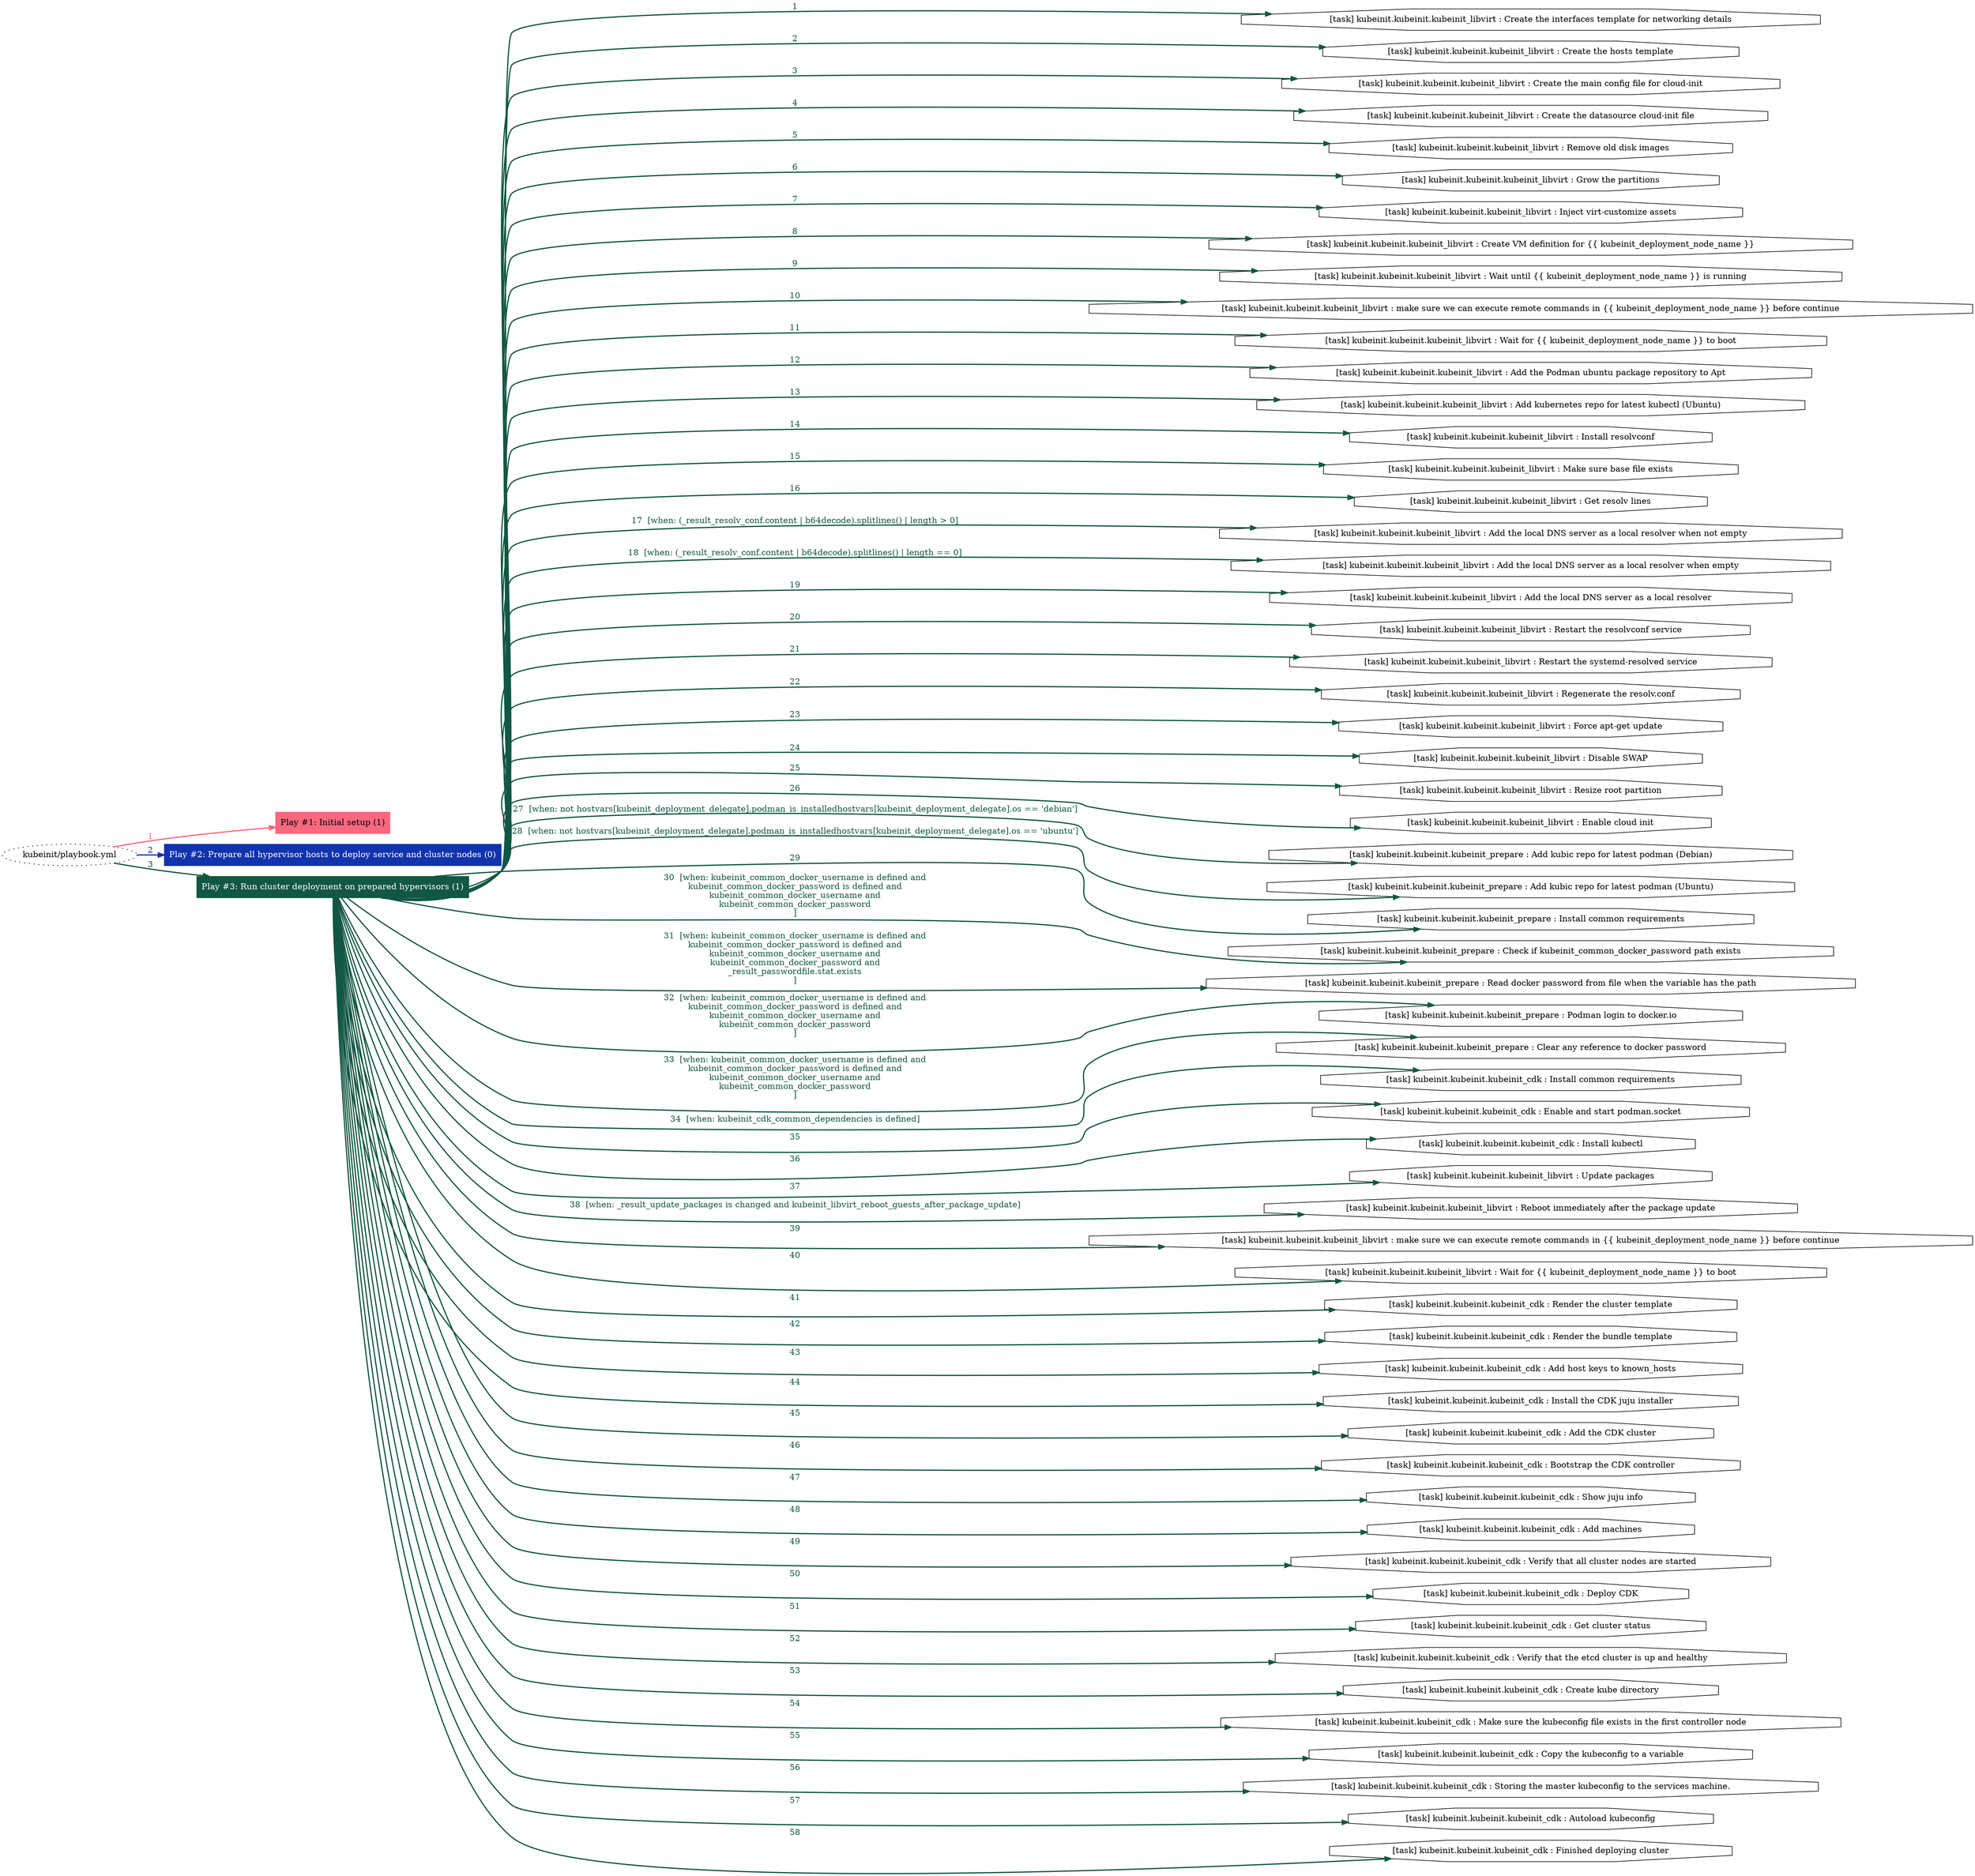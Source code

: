 digraph "kubeinit/playbook.yml "{
	graph [concentrate=true ordering=in rankdir=LR ratio=fill]
	edge [esep=5 sep=10]
	"kubeinit/playbook.yml" [id=root_node style=dotted]
	subgraph "Play #1: Initial setup (1) "{
		"Play #1: Initial setup (1)" [color="#f9687e" fontcolor="#000000" id="play_263a27f2-2a57-4635-97cf-c3bc9888a805" shape=box style=filled tooltip=localhost]
		"kubeinit/playbook.yml" -> "Play #1: Initial setup (1)" [label=1 color="#f9687e" fontcolor="#f9687e" id="edge_1df10392-b098-422b-a716-6f69b9307c91" style=bold]
	}
	subgraph "Play #2: Prepare all hypervisor hosts to deploy service and cluster nodes (0) "{
		"Play #2: Prepare all hypervisor hosts to deploy service and cluster nodes (0)" [color="#1233ae" fontcolor="#ffffff" id="play_b4173bda-f5a7-4628-a852-d71dffb2a6a2" shape=box style=filled tooltip=""]
		"kubeinit/playbook.yml" -> "Play #2: Prepare all hypervisor hosts to deploy service and cluster nodes (0)" [label=2 color="#1233ae" fontcolor="#1233ae" id="edge_aed48fb4-f94d-4a5a-b0ed-8f19c0f0a69a" style=bold]
	}
	subgraph "Play #3: Run cluster deployment on prepared hypervisors (1) "{
		"Play #3: Run cluster deployment on prepared hypervisors (1)" [color="#125743" fontcolor="#ffffff" id="play_05700fd5-7de4-4bbc-b3c1-9f5333dd22a4" shape=box style=filled tooltip=localhost]
		"kubeinit/playbook.yml" -> "Play #3: Run cluster deployment on prepared hypervisors (1)" [label=3 color="#125743" fontcolor="#125743" id="edge_03a5eae3-1ecc-4f56-979d-37a40a2ef609" style=bold]
		"task_5368bb20-3273-4ec0-8fce-f0cc4153be2f" [label="[task] kubeinit.kubeinit.kubeinit_libvirt : Create the interfaces template for networking details" id="task_5368bb20-3273-4ec0-8fce-f0cc4153be2f" shape=octagon tooltip="[task] kubeinit.kubeinit.kubeinit_libvirt : Create the interfaces template for networking details"]
		"Play #3: Run cluster deployment on prepared hypervisors (1)" -> "task_5368bb20-3273-4ec0-8fce-f0cc4153be2f" [label=1 color="#125743" fontcolor="#125743" id="edge_a05a6a3c-509a-478a-90a4-03492a25e0b4" style=bold]
		"task_16e77561-0a76-4769-88e4-b47a72bfd420" [label="[task] kubeinit.kubeinit.kubeinit_libvirt : Create the hosts template" id="task_16e77561-0a76-4769-88e4-b47a72bfd420" shape=octagon tooltip="[task] kubeinit.kubeinit.kubeinit_libvirt : Create the hosts template"]
		"Play #3: Run cluster deployment on prepared hypervisors (1)" -> "task_16e77561-0a76-4769-88e4-b47a72bfd420" [label=2 color="#125743" fontcolor="#125743" id="edge_240ed1c1-4f40-4308-bddf-60d798c477ec" style=bold]
		"task_6aed5950-481a-4f5c-97a7-de6c144cb5e7" [label="[task] kubeinit.kubeinit.kubeinit_libvirt : Create the main config file for cloud-init" id="task_6aed5950-481a-4f5c-97a7-de6c144cb5e7" shape=octagon tooltip="[task] kubeinit.kubeinit.kubeinit_libvirt : Create the main config file for cloud-init"]
		"Play #3: Run cluster deployment on prepared hypervisors (1)" -> "task_6aed5950-481a-4f5c-97a7-de6c144cb5e7" [label=3 color="#125743" fontcolor="#125743" id="edge_9d0354c3-0193-4e15-8549-c16c1d9a1eb5" style=bold]
		"task_ac0e5b4c-6fe9-4520-94ed-7c04ad487d82" [label="[task] kubeinit.kubeinit.kubeinit_libvirt : Create the datasource cloud-init file" id="task_ac0e5b4c-6fe9-4520-94ed-7c04ad487d82" shape=octagon tooltip="[task] kubeinit.kubeinit.kubeinit_libvirt : Create the datasource cloud-init file"]
		"Play #3: Run cluster deployment on prepared hypervisors (1)" -> "task_ac0e5b4c-6fe9-4520-94ed-7c04ad487d82" [label=4 color="#125743" fontcolor="#125743" id="edge_368f5edb-9056-40e6-b9f6-c70fe4702143" style=bold]
		"task_075564a0-cd5f-42c4-a706-06f0b9f24056" [label="[task] kubeinit.kubeinit.kubeinit_libvirt : Remove old disk images" id="task_075564a0-cd5f-42c4-a706-06f0b9f24056" shape=octagon tooltip="[task] kubeinit.kubeinit.kubeinit_libvirt : Remove old disk images"]
		"Play #3: Run cluster deployment on prepared hypervisors (1)" -> "task_075564a0-cd5f-42c4-a706-06f0b9f24056" [label=5 color="#125743" fontcolor="#125743" id="edge_0c55f022-1495-4901-a05b-46df6a4a5da5" style=bold]
		"task_f0fcb46c-c1a3-4ce6-a422-1caa875716b1" [label="[task] kubeinit.kubeinit.kubeinit_libvirt : Grow the partitions" id="task_f0fcb46c-c1a3-4ce6-a422-1caa875716b1" shape=octagon tooltip="[task] kubeinit.kubeinit.kubeinit_libvirt : Grow the partitions"]
		"Play #3: Run cluster deployment on prepared hypervisors (1)" -> "task_f0fcb46c-c1a3-4ce6-a422-1caa875716b1" [label=6 color="#125743" fontcolor="#125743" id="edge_47160f41-7d8f-4979-b7f3-2682acae470c" style=bold]
		"task_47152d13-4301-4447-ad5e-d70aa053b195" [label="[task] kubeinit.kubeinit.kubeinit_libvirt : Inject virt-customize assets" id="task_47152d13-4301-4447-ad5e-d70aa053b195" shape=octagon tooltip="[task] kubeinit.kubeinit.kubeinit_libvirt : Inject virt-customize assets"]
		"Play #3: Run cluster deployment on prepared hypervisors (1)" -> "task_47152d13-4301-4447-ad5e-d70aa053b195" [label=7 color="#125743" fontcolor="#125743" id="edge_217ee7a9-bc57-4298-aad5-d21ae12863da" style=bold]
		"task_15cba4eb-8231-411f-bd8c-b57745320cb1" [label="[task] kubeinit.kubeinit.kubeinit_libvirt : Create VM definition for {{ kubeinit_deployment_node_name }}" id="task_15cba4eb-8231-411f-bd8c-b57745320cb1" shape=octagon tooltip="[task] kubeinit.kubeinit.kubeinit_libvirt : Create VM definition for {{ kubeinit_deployment_node_name }}"]
		"Play #3: Run cluster deployment on prepared hypervisors (1)" -> "task_15cba4eb-8231-411f-bd8c-b57745320cb1" [label=8 color="#125743" fontcolor="#125743" id="edge_6e599638-e004-4864-acce-f71785b55c7c" style=bold]
		"task_254f25c4-2ab6-4dc9-842f-ef2d770994f6" [label="[task] kubeinit.kubeinit.kubeinit_libvirt : Wait until {{ kubeinit_deployment_node_name }} is running" id="task_254f25c4-2ab6-4dc9-842f-ef2d770994f6" shape=octagon tooltip="[task] kubeinit.kubeinit.kubeinit_libvirt : Wait until {{ kubeinit_deployment_node_name }} is running"]
		"Play #3: Run cluster deployment on prepared hypervisors (1)" -> "task_254f25c4-2ab6-4dc9-842f-ef2d770994f6" [label=9 color="#125743" fontcolor="#125743" id="edge_87d059ff-bad9-42b5-ba30-ae08f4cdae0d" style=bold]
		"task_1521ff54-6f1c-44c7-bdee-00995197d527" [label="[task] kubeinit.kubeinit.kubeinit_libvirt : make sure we can execute remote commands in {{ kubeinit_deployment_node_name }} before continue" id="task_1521ff54-6f1c-44c7-bdee-00995197d527" shape=octagon tooltip="[task] kubeinit.kubeinit.kubeinit_libvirt : make sure we can execute remote commands in {{ kubeinit_deployment_node_name }} before continue"]
		"Play #3: Run cluster deployment on prepared hypervisors (1)" -> "task_1521ff54-6f1c-44c7-bdee-00995197d527" [label=10 color="#125743" fontcolor="#125743" id="edge_a2fb7e6b-fa29-4d71-baf1-2366aacaea76" style=bold]
		"task_d867d00f-0573-424d-b838-fe2f45594c43" [label="[task] kubeinit.kubeinit.kubeinit_libvirt : Wait for {{ kubeinit_deployment_node_name }} to boot" id="task_d867d00f-0573-424d-b838-fe2f45594c43" shape=octagon tooltip="[task] kubeinit.kubeinit.kubeinit_libvirt : Wait for {{ kubeinit_deployment_node_name }} to boot"]
		"Play #3: Run cluster deployment on prepared hypervisors (1)" -> "task_d867d00f-0573-424d-b838-fe2f45594c43" [label=11 color="#125743" fontcolor="#125743" id="edge_84eb3c8d-ae13-459e-98f8-626cd1fba061" style=bold]
		"task_c4a69200-b78c-45fc-8dc3-7a4e809d3e5e" [label="[task] kubeinit.kubeinit.kubeinit_libvirt : Add the Podman ubuntu package repository to Apt" id="task_c4a69200-b78c-45fc-8dc3-7a4e809d3e5e" shape=octagon tooltip="[task] kubeinit.kubeinit.kubeinit_libvirt : Add the Podman ubuntu package repository to Apt"]
		"Play #3: Run cluster deployment on prepared hypervisors (1)" -> "task_c4a69200-b78c-45fc-8dc3-7a4e809d3e5e" [label=12 color="#125743" fontcolor="#125743" id="edge_f3eab94c-7a81-4bc0-99e1-6f17143ea8cb" style=bold]
		"task_8cd27848-567f-4014-9158-918ef9367ef6" [label="[task] kubeinit.kubeinit.kubeinit_libvirt : Add kubernetes repo for latest kubectl (Ubuntu)" id="task_8cd27848-567f-4014-9158-918ef9367ef6" shape=octagon tooltip="[task] kubeinit.kubeinit.kubeinit_libvirt : Add kubernetes repo for latest kubectl (Ubuntu)"]
		"Play #3: Run cluster deployment on prepared hypervisors (1)" -> "task_8cd27848-567f-4014-9158-918ef9367ef6" [label=13 color="#125743" fontcolor="#125743" id="edge_512afcbe-74dc-467d-b998-3aaddd265716" style=bold]
		"task_10f4db08-4268-4c09-b099-958dcc675b3e" [label="[task] kubeinit.kubeinit.kubeinit_libvirt : Install resolvconf" id="task_10f4db08-4268-4c09-b099-958dcc675b3e" shape=octagon tooltip="[task] kubeinit.kubeinit.kubeinit_libvirt : Install resolvconf"]
		"Play #3: Run cluster deployment on prepared hypervisors (1)" -> "task_10f4db08-4268-4c09-b099-958dcc675b3e" [label=14 color="#125743" fontcolor="#125743" id="edge_ebd13f34-c521-41be-a745-b1f7bf7614ba" style=bold]
		"task_23fc520a-7d42-4f8a-881a-39431cbdd848" [label="[task] kubeinit.kubeinit.kubeinit_libvirt : Make sure base file exists" id="task_23fc520a-7d42-4f8a-881a-39431cbdd848" shape=octagon tooltip="[task] kubeinit.kubeinit.kubeinit_libvirt : Make sure base file exists"]
		"Play #3: Run cluster deployment on prepared hypervisors (1)" -> "task_23fc520a-7d42-4f8a-881a-39431cbdd848" [label=15 color="#125743" fontcolor="#125743" id="edge_ebe7adec-f6a4-4b9b-972e-ada21d7fddeb" style=bold]
		"task_b5638d13-4348-4030-b4ae-977e5a2bc2aa" [label="[task] kubeinit.kubeinit.kubeinit_libvirt : Get resolv lines" id="task_b5638d13-4348-4030-b4ae-977e5a2bc2aa" shape=octagon tooltip="[task] kubeinit.kubeinit.kubeinit_libvirt : Get resolv lines"]
		"Play #3: Run cluster deployment on prepared hypervisors (1)" -> "task_b5638d13-4348-4030-b4ae-977e5a2bc2aa" [label=16 color="#125743" fontcolor="#125743" id="edge_0a059240-c3b3-4f9b-b79c-962766c5386a" style=bold]
		"task_85e84433-db87-4258-95f2-e53d715a899d" [label="[task] kubeinit.kubeinit.kubeinit_libvirt : Add the local DNS server as a local resolver when not empty" id="task_85e84433-db87-4258-95f2-e53d715a899d" shape=octagon tooltip="[task] kubeinit.kubeinit.kubeinit_libvirt : Add the local DNS server as a local resolver when not empty"]
		"Play #3: Run cluster deployment on prepared hypervisors (1)" -> "task_85e84433-db87-4258-95f2-e53d715a899d" [label="17  [when: (_result_resolv_conf.content | b64decode).splitlines() | length > 0]" color="#125743" fontcolor="#125743" id="edge_ccfe28af-edb1-4bd4-8c20-e27f674ab70c" style=bold]
		"task_0e97eca6-f1f6-4fcb-854c-815ee0c8e75b" [label="[task] kubeinit.kubeinit.kubeinit_libvirt : Add the local DNS server as a local resolver when empty" id="task_0e97eca6-f1f6-4fcb-854c-815ee0c8e75b" shape=octagon tooltip="[task] kubeinit.kubeinit.kubeinit_libvirt : Add the local DNS server as a local resolver when empty"]
		"Play #3: Run cluster deployment on prepared hypervisors (1)" -> "task_0e97eca6-f1f6-4fcb-854c-815ee0c8e75b" [label="18  [when: (_result_resolv_conf.content | b64decode).splitlines() | length == 0]" color="#125743" fontcolor="#125743" id="edge_f6001f56-fb5b-46a1-92b0-e8d9f7d2ec82" style=bold]
		"task_1bde3c21-95c7-49ed-8c48-09f01d0c30e6" [label="[task] kubeinit.kubeinit.kubeinit_libvirt : Add the local DNS server as a local resolver" id="task_1bde3c21-95c7-49ed-8c48-09f01d0c30e6" shape=octagon tooltip="[task] kubeinit.kubeinit.kubeinit_libvirt : Add the local DNS server as a local resolver"]
		"Play #3: Run cluster deployment on prepared hypervisors (1)" -> "task_1bde3c21-95c7-49ed-8c48-09f01d0c30e6" [label=19 color="#125743" fontcolor="#125743" id="edge_bb96942f-b13e-49bd-8de6-c37f1bccdbb4" style=bold]
		"task_3eae6eb9-1c0e-47a8-bc6e-071a22415753" [label="[task] kubeinit.kubeinit.kubeinit_libvirt : Restart the resolvconf service" id="task_3eae6eb9-1c0e-47a8-bc6e-071a22415753" shape=octagon tooltip="[task] kubeinit.kubeinit.kubeinit_libvirt : Restart the resolvconf service"]
		"Play #3: Run cluster deployment on prepared hypervisors (1)" -> "task_3eae6eb9-1c0e-47a8-bc6e-071a22415753" [label=20 color="#125743" fontcolor="#125743" id="edge_c37c8ff1-f0a4-4d46-94cd-037b1cd2822a" style=bold]
		"task_ec8ad495-26d9-4a9f-8ec5-f5315eede6f2" [label="[task] kubeinit.kubeinit.kubeinit_libvirt : Restart the systemd-resolved service" id="task_ec8ad495-26d9-4a9f-8ec5-f5315eede6f2" shape=octagon tooltip="[task] kubeinit.kubeinit.kubeinit_libvirt : Restart the systemd-resolved service"]
		"Play #3: Run cluster deployment on prepared hypervisors (1)" -> "task_ec8ad495-26d9-4a9f-8ec5-f5315eede6f2" [label=21 color="#125743" fontcolor="#125743" id="edge_dbe7592b-d55f-4274-8c60-4054b05b6093" style=bold]
		"task_41cb500e-b0a4-4e06-94ca-25bb0999dad5" [label="[task] kubeinit.kubeinit.kubeinit_libvirt : Regenerate the resolv.conf" id="task_41cb500e-b0a4-4e06-94ca-25bb0999dad5" shape=octagon tooltip="[task] kubeinit.kubeinit.kubeinit_libvirt : Regenerate the resolv.conf"]
		"Play #3: Run cluster deployment on prepared hypervisors (1)" -> "task_41cb500e-b0a4-4e06-94ca-25bb0999dad5" [label=22 color="#125743" fontcolor="#125743" id="edge_94bcd6fe-cfeb-4834-9c22-4ad2fa3cfaf8" style=bold]
		"task_877a6fb5-7155-466e-918e-11bcbabadc11" [label="[task] kubeinit.kubeinit.kubeinit_libvirt : Force apt-get update" id="task_877a6fb5-7155-466e-918e-11bcbabadc11" shape=octagon tooltip="[task] kubeinit.kubeinit.kubeinit_libvirt : Force apt-get update"]
		"Play #3: Run cluster deployment on prepared hypervisors (1)" -> "task_877a6fb5-7155-466e-918e-11bcbabadc11" [label=23 color="#125743" fontcolor="#125743" id="edge_48527634-e0da-49d6-9143-361ee88f59a8" style=bold]
		"task_7d714c5d-ddf6-4172-833a-5244052eb7c5" [label="[task] kubeinit.kubeinit.kubeinit_libvirt : Disable SWAP" id="task_7d714c5d-ddf6-4172-833a-5244052eb7c5" shape=octagon tooltip="[task] kubeinit.kubeinit.kubeinit_libvirt : Disable SWAP"]
		"Play #3: Run cluster deployment on prepared hypervisors (1)" -> "task_7d714c5d-ddf6-4172-833a-5244052eb7c5" [label=24 color="#125743" fontcolor="#125743" id="edge_ec81b798-f83d-4825-93b5-044d9310cfb9" style=bold]
		"task_83d7de72-df99-43be-9869-bd61d18732c6" [label="[task] kubeinit.kubeinit.kubeinit_libvirt : Resize root partition" id="task_83d7de72-df99-43be-9869-bd61d18732c6" shape=octagon tooltip="[task] kubeinit.kubeinit.kubeinit_libvirt : Resize root partition"]
		"Play #3: Run cluster deployment on prepared hypervisors (1)" -> "task_83d7de72-df99-43be-9869-bd61d18732c6" [label=25 color="#125743" fontcolor="#125743" id="edge_864367b1-3c28-4e77-960e-4f17b69be5b2" style=bold]
		"task_927dbecd-fbb7-426e-b205-ba1d6de9ae19" [label="[task] kubeinit.kubeinit.kubeinit_libvirt : Enable cloud init" id="task_927dbecd-fbb7-426e-b205-ba1d6de9ae19" shape=octagon tooltip="[task] kubeinit.kubeinit.kubeinit_libvirt : Enable cloud init"]
		"Play #3: Run cluster deployment on prepared hypervisors (1)" -> "task_927dbecd-fbb7-426e-b205-ba1d6de9ae19" [label=26 color="#125743" fontcolor="#125743" id="edge_b845590c-edc3-42c5-8d8d-cc5fbf5dd7d2" style=bold]
		"task_8b7a3f59-0bed-4ddf-b587-f97e6a839ded" [label="[task] kubeinit.kubeinit.kubeinit_prepare : Add kubic repo for latest podman (Debian)" id="task_8b7a3f59-0bed-4ddf-b587-f97e6a839ded" shape=octagon tooltip="[task] kubeinit.kubeinit.kubeinit_prepare : Add kubic repo for latest podman (Debian)"]
		"Play #3: Run cluster deployment on prepared hypervisors (1)" -> "task_8b7a3f59-0bed-4ddf-b587-f97e6a839ded" [label="27  [when: not hostvars[kubeinit_deployment_delegate].podman_is_installedhostvars[kubeinit_deployment_delegate].os == 'debian']" color="#125743" fontcolor="#125743" id="edge_adbcad4b-6979-4b5a-87b4-3bcd06ae735e" style=bold]
		"task_b4d51fda-8ae8-4f8e-be9a-5ee2e37be9a9" [label="[task] kubeinit.kubeinit.kubeinit_prepare : Add kubic repo for latest podman (Ubuntu)" id="task_b4d51fda-8ae8-4f8e-be9a-5ee2e37be9a9" shape=octagon tooltip="[task] kubeinit.kubeinit.kubeinit_prepare : Add kubic repo for latest podman (Ubuntu)"]
		"Play #3: Run cluster deployment on prepared hypervisors (1)" -> "task_b4d51fda-8ae8-4f8e-be9a-5ee2e37be9a9" [label="28  [when: not hostvars[kubeinit_deployment_delegate].podman_is_installedhostvars[kubeinit_deployment_delegate].os == 'ubuntu']" color="#125743" fontcolor="#125743" id="edge_2fe1e53b-3372-4d70-8b6f-ddec84c55055" style=bold]
		"task_8d46f1d4-d3d5-46e9-81a3-f8fc3f763f6e" [label="[task] kubeinit.kubeinit.kubeinit_prepare : Install common requirements" id="task_8d46f1d4-d3d5-46e9-81a3-f8fc3f763f6e" shape=octagon tooltip="[task] kubeinit.kubeinit.kubeinit_prepare : Install common requirements"]
		"Play #3: Run cluster deployment on prepared hypervisors (1)" -> "task_8d46f1d4-d3d5-46e9-81a3-f8fc3f763f6e" [label=29 color="#125743" fontcolor="#125743" id="edge_f15326fb-7381-4806-a822-ae3195d6f5e5" style=bold]
		"task_c2daf311-a5f9-4aa8-9315-719d530af0bb" [label="[task] kubeinit.kubeinit.kubeinit_prepare : Check if kubeinit_common_docker_password path exists" id="task_c2daf311-a5f9-4aa8-9315-719d530af0bb" shape=octagon tooltip="[task] kubeinit.kubeinit.kubeinit_prepare : Check if kubeinit_common_docker_password path exists"]
		"Play #3: Run cluster deployment on prepared hypervisors (1)" -> "task_c2daf311-a5f9-4aa8-9315-719d530af0bb" [label="30  [when: kubeinit_common_docker_username is defined and
kubeinit_common_docker_password is defined and
kubeinit_common_docker_username and
kubeinit_common_docker_password
]" color="#125743" fontcolor="#125743" id="edge_debbc524-733b-4cf2-89a2-bd0851cee3fe" style=bold]
		"task_5ffafe9f-36c6-4b7d-b17c-861d6667802a" [label="[task] kubeinit.kubeinit.kubeinit_prepare : Read docker password from file when the variable has the path" id="task_5ffafe9f-36c6-4b7d-b17c-861d6667802a" shape=octagon tooltip="[task] kubeinit.kubeinit.kubeinit_prepare : Read docker password from file when the variable has the path"]
		"Play #3: Run cluster deployment on prepared hypervisors (1)" -> "task_5ffafe9f-36c6-4b7d-b17c-861d6667802a" [label="31  [when: kubeinit_common_docker_username is defined and
kubeinit_common_docker_password is defined and
kubeinit_common_docker_username and
kubeinit_common_docker_password and
_result_passwordfile.stat.exists
]" color="#125743" fontcolor="#125743" id="edge_366fafcf-6798-4c63-9208-24a153b5ed96" style=bold]
		"task_37adc26e-39c5-4aa8-a997-a477042c9714" [label="[task] kubeinit.kubeinit.kubeinit_prepare : Podman login to docker.io" id="task_37adc26e-39c5-4aa8-a997-a477042c9714" shape=octagon tooltip="[task] kubeinit.kubeinit.kubeinit_prepare : Podman login to docker.io"]
		"Play #3: Run cluster deployment on prepared hypervisors (1)" -> "task_37adc26e-39c5-4aa8-a997-a477042c9714" [label="32  [when: kubeinit_common_docker_username is defined and
kubeinit_common_docker_password is defined and
kubeinit_common_docker_username and
kubeinit_common_docker_password
]" color="#125743" fontcolor="#125743" id="edge_0bf777e9-ba12-4539-afb0-fdfff39b3c40" style=bold]
		"task_c8428120-519f-4b84-a6c0-fe939db08914" [label="[task] kubeinit.kubeinit.kubeinit_prepare : Clear any reference to docker password" id="task_c8428120-519f-4b84-a6c0-fe939db08914" shape=octagon tooltip="[task] kubeinit.kubeinit.kubeinit_prepare : Clear any reference to docker password"]
		"Play #3: Run cluster deployment on prepared hypervisors (1)" -> "task_c8428120-519f-4b84-a6c0-fe939db08914" [label="33  [when: kubeinit_common_docker_username is defined and
kubeinit_common_docker_password is defined and
kubeinit_common_docker_username and
kubeinit_common_docker_password
]" color="#125743" fontcolor="#125743" id="edge_2a88327c-d767-42fe-ac6c-9772e7f1ad71" style=bold]
		"task_97bf78ad-5125-4b6a-8a20-dd6bf34641b7" [label="[task] kubeinit.kubeinit.kubeinit_cdk : Install common requirements" id="task_97bf78ad-5125-4b6a-8a20-dd6bf34641b7" shape=octagon tooltip="[task] kubeinit.kubeinit.kubeinit_cdk : Install common requirements"]
		"Play #3: Run cluster deployment on prepared hypervisors (1)" -> "task_97bf78ad-5125-4b6a-8a20-dd6bf34641b7" [label="34  [when: kubeinit_cdk_common_dependencies is defined]" color="#125743" fontcolor="#125743" id="edge_ef6242d9-e67c-4b8f-8127-dc8e40ac4c96" style=bold]
		"task_efad5b22-e30e-4416-8990-2bc6efd4c9f2" [label="[task] kubeinit.kubeinit.kubeinit_cdk : Enable and start podman.socket" id="task_efad5b22-e30e-4416-8990-2bc6efd4c9f2" shape=octagon tooltip="[task] kubeinit.kubeinit.kubeinit_cdk : Enable and start podman.socket"]
		"Play #3: Run cluster deployment on prepared hypervisors (1)" -> "task_efad5b22-e30e-4416-8990-2bc6efd4c9f2" [label=35 color="#125743" fontcolor="#125743" id="edge_246ef512-60f8-410d-9109-f8627e0068c4" style=bold]
		"task_70806983-4790-4886-8b80-86809e64fe47" [label="[task] kubeinit.kubeinit.kubeinit_cdk : Install kubectl" id="task_70806983-4790-4886-8b80-86809e64fe47" shape=octagon tooltip="[task] kubeinit.kubeinit.kubeinit_cdk : Install kubectl"]
		"Play #3: Run cluster deployment on prepared hypervisors (1)" -> "task_70806983-4790-4886-8b80-86809e64fe47" [label=36 color="#125743" fontcolor="#125743" id="edge_62e91570-e2de-43f5-ac83-9b59851a063d" style=bold]
		"task_e862e375-9918-4fc5-981f-bb69f4757291" [label="[task] kubeinit.kubeinit.kubeinit_libvirt : Update packages" id="task_e862e375-9918-4fc5-981f-bb69f4757291" shape=octagon tooltip="[task] kubeinit.kubeinit.kubeinit_libvirt : Update packages"]
		"Play #3: Run cluster deployment on prepared hypervisors (1)" -> "task_e862e375-9918-4fc5-981f-bb69f4757291" [label=37 color="#125743" fontcolor="#125743" id="edge_ebc3c668-4e5b-4604-b6f1-475c66342120" style=bold]
		"task_fd54fc43-2012-449e-a7d0-0ccc8b2ba8e5" [label="[task] kubeinit.kubeinit.kubeinit_libvirt : Reboot immediately after the package update" id="task_fd54fc43-2012-449e-a7d0-0ccc8b2ba8e5" shape=octagon tooltip="[task] kubeinit.kubeinit.kubeinit_libvirt : Reboot immediately after the package update"]
		"Play #3: Run cluster deployment on prepared hypervisors (1)" -> "task_fd54fc43-2012-449e-a7d0-0ccc8b2ba8e5" [label="38  [when: _result_update_packages is changed and kubeinit_libvirt_reboot_guests_after_package_update]" color="#125743" fontcolor="#125743" id="edge_1f834c40-fd2e-4b04-92aa-4a8df0e69da3" style=bold]
		"task_f0d49474-1bb5-404e-a0eb-db5ac6728496" [label="[task] kubeinit.kubeinit.kubeinit_libvirt : make sure we can execute remote commands in {{ kubeinit_deployment_node_name }} before continue" id="task_f0d49474-1bb5-404e-a0eb-db5ac6728496" shape=octagon tooltip="[task] kubeinit.kubeinit.kubeinit_libvirt : make sure we can execute remote commands in {{ kubeinit_deployment_node_name }} before continue"]
		"Play #3: Run cluster deployment on prepared hypervisors (1)" -> "task_f0d49474-1bb5-404e-a0eb-db5ac6728496" [label=39 color="#125743" fontcolor="#125743" id="edge_1d1bf927-dc07-468f-b386-dda9a1c71583" style=bold]
		"task_695f0038-cc21-49ec-9276-9f2cf6c9bc28" [label="[task] kubeinit.kubeinit.kubeinit_libvirt : Wait for {{ kubeinit_deployment_node_name }} to boot" id="task_695f0038-cc21-49ec-9276-9f2cf6c9bc28" shape=octagon tooltip="[task] kubeinit.kubeinit.kubeinit_libvirt : Wait for {{ kubeinit_deployment_node_name }} to boot"]
		"Play #3: Run cluster deployment on prepared hypervisors (1)" -> "task_695f0038-cc21-49ec-9276-9f2cf6c9bc28" [label=40 color="#125743" fontcolor="#125743" id="edge_0203063a-9e75-4a79-9931-0dc59018f95d" style=bold]
		"task_7d27de19-a990-4281-978a-1b676068eac7" [label="[task] kubeinit.kubeinit.kubeinit_cdk : Render the cluster template" id="task_7d27de19-a990-4281-978a-1b676068eac7" shape=octagon tooltip="[task] kubeinit.kubeinit.kubeinit_cdk : Render the cluster template"]
		"Play #3: Run cluster deployment on prepared hypervisors (1)" -> "task_7d27de19-a990-4281-978a-1b676068eac7" [label=41 color="#125743" fontcolor="#125743" id="edge_f998373e-56bc-4375-8c8f-15c604e97b3c" style=bold]
		"task_2a94fbcc-615a-4a0f-ab7d-e0e12c5da959" [label="[task] kubeinit.kubeinit.kubeinit_cdk : Render the bundle template" id="task_2a94fbcc-615a-4a0f-ab7d-e0e12c5da959" shape=octagon tooltip="[task] kubeinit.kubeinit.kubeinit_cdk : Render the bundle template"]
		"Play #3: Run cluster deployment on prepared hypervisors (1)" -> "task_2a94fbcc-615a-4a0f-ab7d-e0e12c5da959" [label=42 color="#125743" fontcolor="#125743" id="edge_0f8fd55a-902f-4431-86f4-54a53b572aa3" style=bold]
		"task_c5bb759f-664f-4128-9d84-9c64a92c0ddc" [label="[task] kubeinit.kubeinit.kubeinit_cdk : Add host keys to known_hosts" id="task_c5bb759f-664f-4128-9d84-9c64a92c0ddc" shape=octagon tooltip="[task] kubeinit.kubeinit.kubeinit_cdk : Add host keys to known_hosts"]
		"Play #3: Run cluster deployment on prepared hypervisors (1)" -> "task_c5bb759f-664f-4128-9d84-9c64a92c0ddc" [label=43 color="#125743" fontcolor="#125743" id="edge_27ab5346-6da9-4c2f-90cd-1a17bd0f9f13" style=bold]
		"task_b24d0209-a55f-44e2-ba24-1659552783a1" [label="[task] kubeinit.kubeinit.kubeinit_cdk : Install the CDK juju installer" id="task_b24d0209-a55f-44e2-ba24-1659552783a1" shape=octagon tooltip="[task] kubeinit.kubeinit.kubeinit_cdk : Install the CDK juju installer"]
		"Play #3: Run cluster deployment on prepared hypervisors (1)" -> "task_b24d0209-a55f-44e2-ba24-1659552783a1" [label=44 color="#125743" fontcolor="#125743" id="edge_f64ba471-7f16-4e22-a3f0-14e764c408c6" style=bold]
		"task_e0ae8592-4bf3-4314-bc68-ddcada747c66" [label="[task] kubeinit.kubeinit.kubeinit_cdk : Add the CDK cluster" id="task_e0ae8592-4bf3-4314-bc68-ddcada747c66" shape=octagon tooltip="[task] kubeinit.kubeinit.kubeinit_cdk : Add the CDK cluster"]
		"Play #3: Run cluster deployment on prepared hypervisors (1)" -> "task_e0ae8592-4bf3-4314-bc68-ddcada747c66" [label=45 color="#125743" fontcolor="#125743" id="edge_eaa10e0f-5901-4f5d-a016-cf2abf668c58" style=bold]
		"task_9806c1ea-7245-4b38-b8c0-c74bfe6fb754" [label="[task] kubeinit.kubeinit.kubeinit_cdk : Bootstrap the CDK controller" id="task_9806c1ea-7245-4b38-b8c0-c74bfe6fb754" shape=octagon tooltip="[task] kubeinit.kubeinit.kubeinit_cdk : Bootstrap the CDK controller"]
		"Play #3: Run cluster deployment on prepared hypervisors (1)" -> "task_9806c1ea-7245-4b38-b8c0-c74bfe6fb754" [label=46 color="#125743" fontcolor="#125743" id="edge_0a1d5dc6-d8d2-4ec2-a10f-3c99f453306a" style=bold]
		"task_fef14203-0c63-4e06-be07-715df025f06d" [label="[task] kubeinit.kubeinit.kubeinit_cdk : Show juju info" id="task_fef14203-0c63-4e06-be07-715df025f06d" shape=octagon tooltip="[task] kubeinit.kubeinit.kubeinit_cdk : Show juju info"]
		"Play #3: Run cluster deployment on prepared hypervisors (1)" -> "task_fef14203-0c63-4e06-be07-715df025f06d" [label=47 color="#125743" fontcolor="#125743" id="edge_0220a124-e0d8-4152-8295-dc42982cb083" style=bold]
		"task_946aec80-84a0-41dd-b520-8203acf79f5d" [label="[task] kubeinit.kubeinit.kubeinit_cdk : Add machines" id="task_946aec80-84a0-41dd-b520-8203acf79f5d" shape=octagon tooltip="[task] kubeinit.kubeinit.kubeinit_cdk : Add machines"]
		"Play #3: Run cluster deployment on prepared hypervisors (1)" -> "task_946aec80-84a0-41dd-b520-8203acf79f5d" [label=48 color="#125743" fontcolor="#125743" id="edge_a680bb2e-620f-4b74-bbc3-ab69105b30cc" style=bold]
		"task_c2bbe0e9-3851-4d44-a1b6-c65012fe3e4e" [label="[task] kubeinit.kubeinit.kubeinit_cdk : Verify that all cluster nodes are started" id="task_c2bbe0e9-3851-4d44-a1b6-c65012fe3e4e" shape=octagon tooltip="[task] kubeinit.kubeinit.kubeinit_cdk : Verify that all cluster nodes are started"]
		"Play #3: Run cluster deployment on prepared hypervisors (1)" -> "task_c2bbe0e9-3851-4d44-a1b6-c65012fe3e4e" [label=49 color="#125743" fontcolor="#125743" id="edge_66756fa8-8945-47c8-a4cf-349f02a80231" style=bold]
		"task_396d986f-7688-48fa-b1c8-7f3439ba3aa9" [label="[task] kubeinit.kubeinit.kubeinit_cdk : Deploy CDK" id="task_396d986f-7688-48fa-b1c8-7f3439ba3aa9" shape=octagon tooltip="[task] kubeinit.kubeinit.kubeinit_cdk : Deploy CDK"]
		"Play #3: Run cluster deployment on prepared hypervisors (1)" -> "task_396d986f-7688-48fa-b1c8-7f3439ba3aa9" [label=50 color="#125743" fontcolor="#125743" id="edge_c4159c4b-145b-4e09-8a0b-96f12bb98296" style=bold]
		"task_0a22537f-01f6-43cd-8524-b677b3724f07" [label="[task] kubeinit.kubeinit.kubeinit_cdk : Get cluster status" id="task_0a22537f-01f6-43cd-8524-b677b3724f07" shape=octagon tooltip="[task] kubeinit.kubeinit.kubeinit_cdk : Get cluster status"]
		"Play #3: Run cluster deployment on prepared hypervisors (1)" -> "task_0a22537f-01f6-43cd-8524-b677b3724f07" [label=51 color="#125743" fontcolor="#125743" id="edge_aac6a64f-9c1e-4b12-9180-f0b0e073bdbf" style=bold]
		"task_af51ca09-8c0d-450d-9203-993d1a2d8fd7" [label="[task] kubeinit.kubeinit.kubeinit_cdk : Verify that the etcd cluster is up and healthy" id="task_af51ca09-8c0d-450d-9203-993d1a2d8fd7" shape=octagon tooltip="[task] kubeinit.kubeinit.kubeinit_cdk : Verify that the etcd cluster is up and healthy"]
		"Play #3: Run cluster deployment on prepared hypervisors (1)" -> "task_af51ca09-8c0d-450d-9203-993d1a2d8fd7" [label=52 color="#125743" fontcolor="#125743" id="edge_b7806739-46a1-423f-b65e-03fe1d410b37" style=bold]
		"task_b8c1b1ab-69f3-4914-8c66-4096001447cb" [label="[task] kubeinit.kubeinit.kubeinit_cdk : Create kube directory" id="task_b8c1b1ab-69f3-4914-8c66-4096001447cb" shape=octagon tooltip="[task] kubeinit.kubeinit.kubeinit_cdk : Create kube directory"]
		"Play #3: Run cluster deployment on prepared hypervisors (1)" -> "task_b8c1b1ab-69f3-4914-8c66-4096001447cb" [label=53 color="#125743" fontcolor="#125743" id="edge_2404302f-ef32-40e7-a816-53ae5e28bbaa" style=bold]
		"task_7bc04aae-8d76-4c73-800e-a3f3dd6d1591" [label="[task] kubeinit.kubeinit.kubeinit_cdk : Make sure the kubeconfig file exists in the first controller node" id="task_7bc04aae-8d76-4c73-800e-a3f3dd6d1591" shape=octagon tooltip="[task] kubeinit.kubeinit.kubeinit_cdk : Make sure the kubeconfig file exists in the first controller node"]
		"Play #3: Run cluster deployment on prepared hypervisors (1)" -> "task_7bc04aae-8d76-4c73-800e-a3f3dd6d1591" [label=54 color="#125743" fontcolor="#125743" id="edge_fbe9e9ed-1626-430b-ac4e-c2ecea386a4d" style=bold]
		"task_02df2940-acf7-4450-bbbc-2e5934936822" [label="[task] kubeinit.kubeinit.kubeinit_cdk : Copy the kubeconfig to a variable" id="task_02df2940-acf7-4450-bbbc-2e5934936822" shape=octagon tooltip="[task] kubeinit.kubeinit.kubeinit_cdk : Copy the kubeconfig to a variable"]
		"Play #3: Run cluster deployment on prepared hypervisors (1)" -> "task_02df2940-acf7-4450-bbbc-2e5934936822" [label=55 color="#125743" fontcolor="#125743" id="edge_33426f9a-5b5c-4ca0-a373-fd1aa911a92f" style=bold]
		"task_24f186a9-a228-4b30-895d-c513b37f4fa1" [label="[task] kubeinit.kubeinit.kubeinit_cdk : Storing the master kubeconfig to the services machine." id="task_24f186a9-a228-4b30-895d-c513b37f4fa1" shape=octagon tooltip="[task] kubeinit.kubeinit.kubeinit_cdk : Storing the master kubeconfig to the services machine."]
		"Play #3: Run cluster deployment on prepared hypervisors (1)" -> "task_24f186a9-a228-4b30-895d-c513b37f4fa1" [label=56 color="#125743" fontcolor="#125743" id="edge_025cfa5a-f01f-4858-b1e6-15060e87eaeb" style=bold]
		"task_c399ae26-fcd0-4ae3-9ff2-11b6b4a7f4b4" [label="[task] kubeinit.kubeinit.kubeinit_cdk : Autoload kubeconfig" id="task_c399ae26-fcd0-4ae3-9ff2-11b6b4a7f4b4" shape=octagon tooltip="[task] kubeinit.kubeinit.kubeinit_cdk : Autoload kubeconfig"]
		"Play #3: Run cluster deployment on prepared hypervisors (1)" -> "task_c399ae26-fcd0-4ae3-9ff2-11b6b4a7f4b4" [label=57 color="#125743" fontcolor="#125743" id="edge_c1d505e6-0d1f-4a71-b830-0e3646b6648f" style=bold]
		"task_da0dc7c2-ce69-45d3-888b-49ef0e3bb015" [label="[task] kubeinit.kubeinit.kubeinit_cdk : Finished deploying cluster" id="task_da0dc7c2-ce69-45d3-888b-49ef0e3bb015" shape=octagon tooltip="[task] kubeinit.kubeinit.kubeinit_cdk : Finished deploying cluster"]
		"Play #3: Run cluster deployment on prepared hypervisors (1)" -> "task_da0dc7c2-ce69-45d3-888b-49ef0e3bb015" [label=58 color="#125743" fontcolor="#125743" id="edge_db35b419-4b1c-4cef-86c0-b093c5bfcbb4" style=bold]
	}
}
